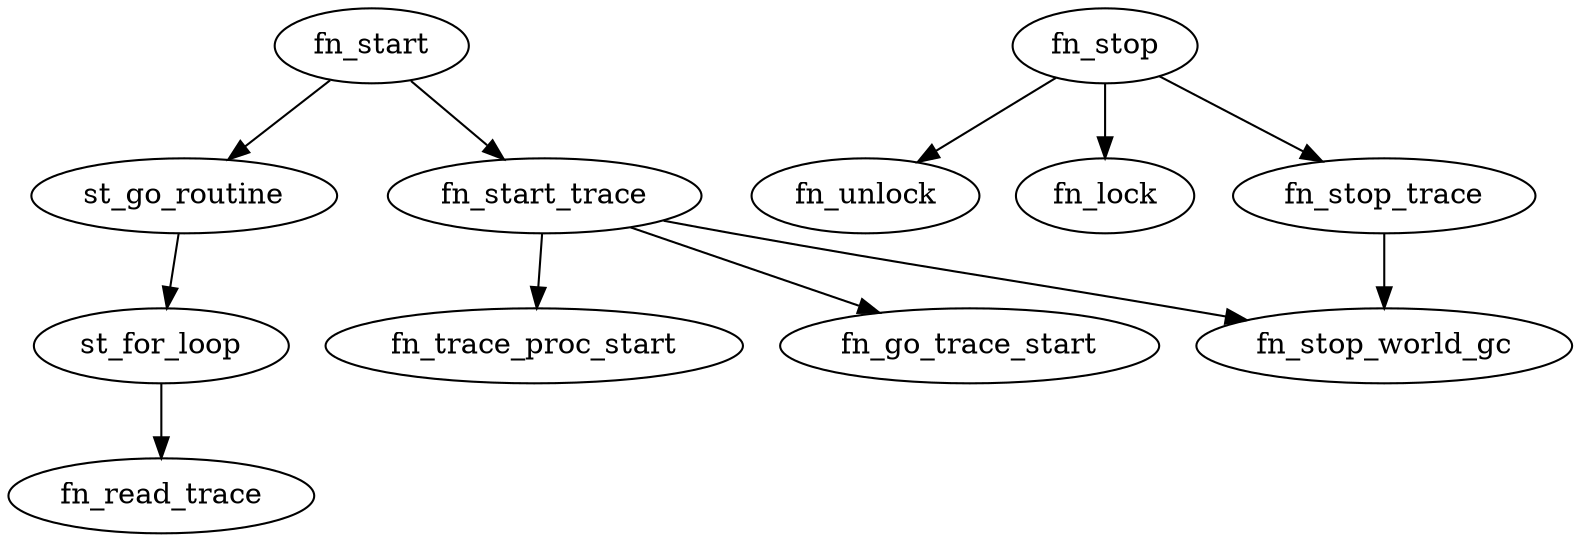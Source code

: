 digraph {

    // function start
    fn_start -> fn_start_trace
    fn_start -> st_go_routine
    st_go_routine -> st_for_loop
    st_for_loop -> fn_read_trace
    fn_start_trace -> fn_stop_world_gc
    fn_start_trace -> fn_trace_proc_start
    fn_start_trace -> fn_go_trace_start
    
    //function stop
    fn_stop -> fn_lock
    fn_stop -> fn_stop_trace
    fn_stop -> fn_unlock
    fn_stop_trace -> fn_stop_world_gc
    
}
